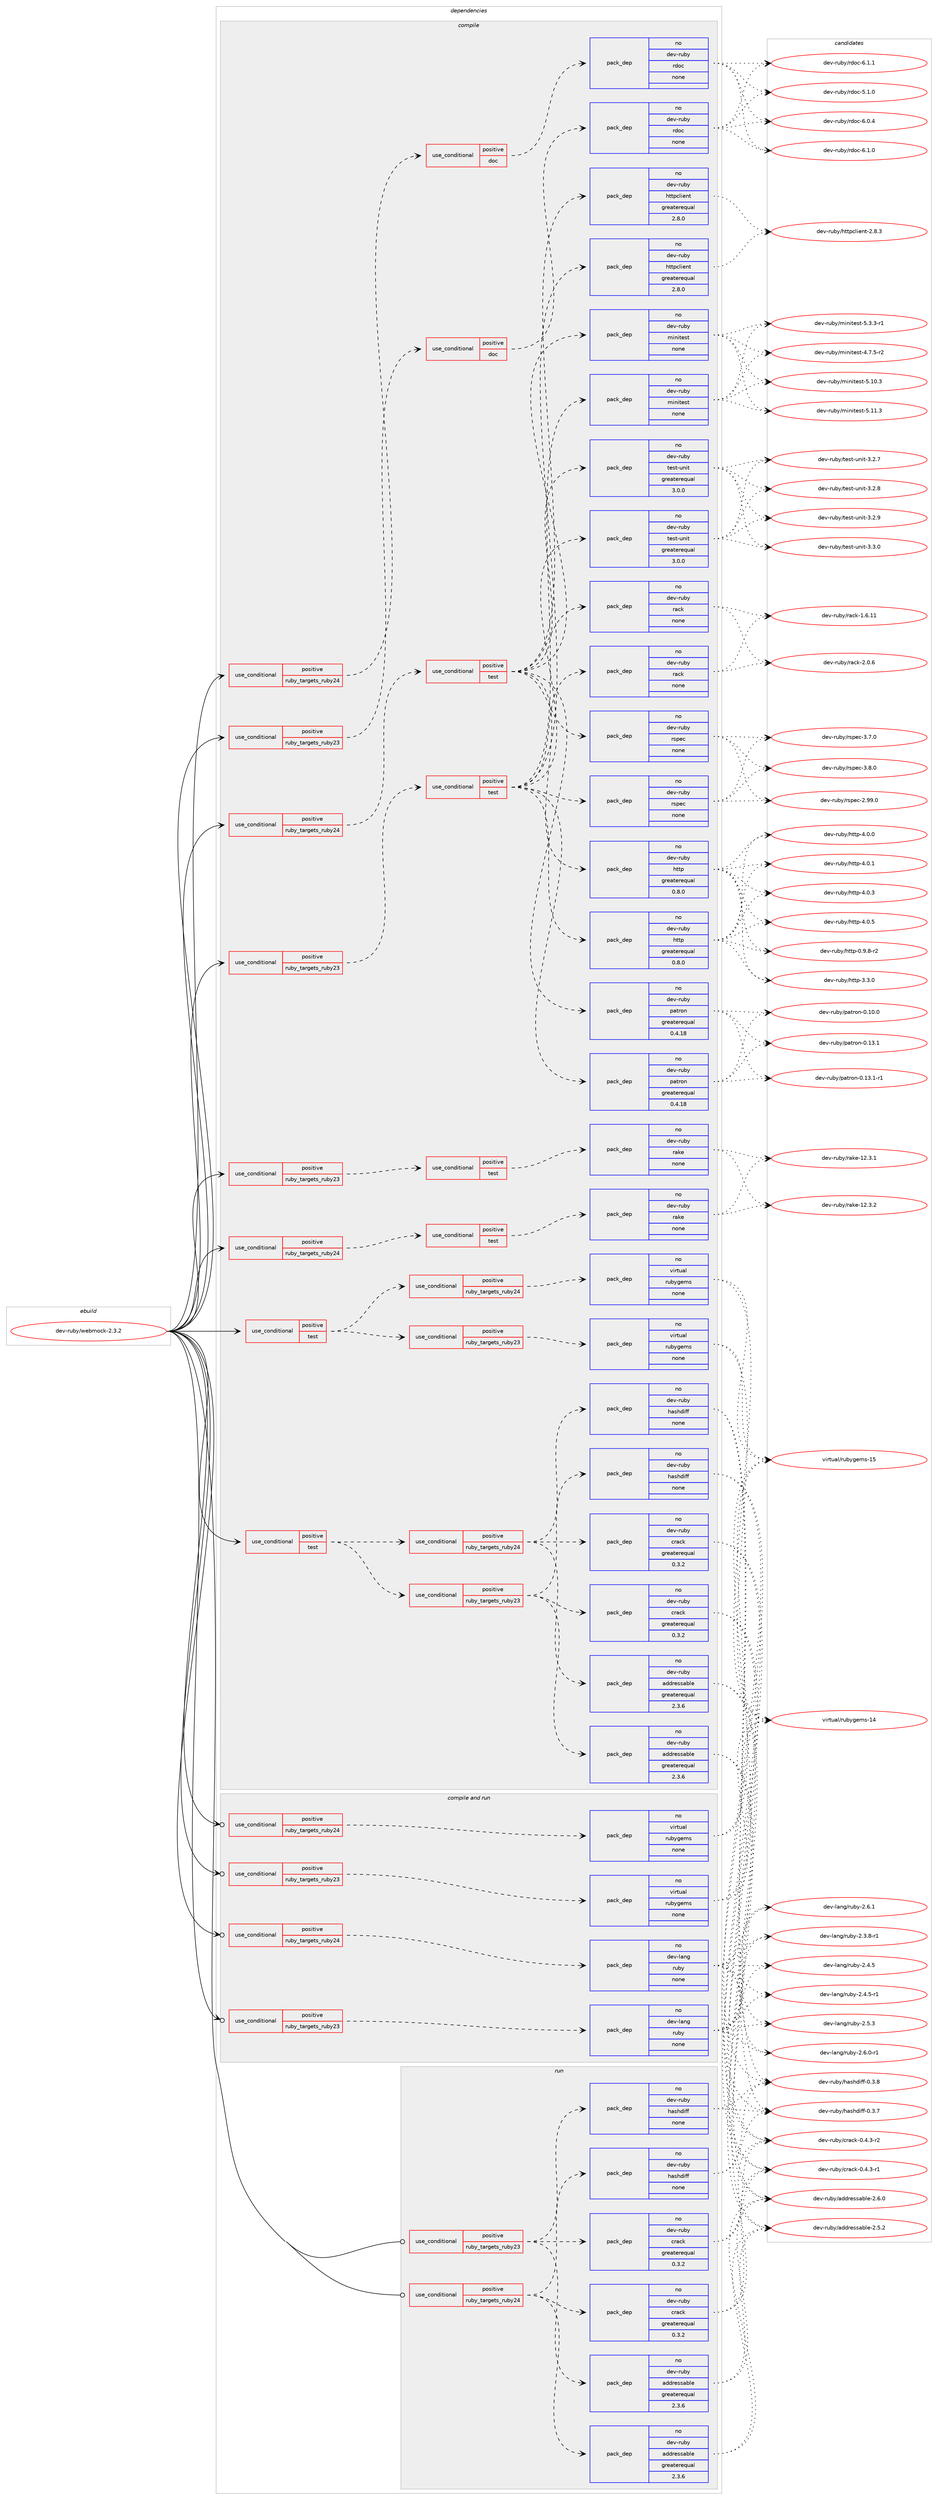 digraph prolog {

# *************
# Graph options
# *************

newrank=true;
concentrate=true;
compound=true;
graph [rankdir=LR,fontname=Helvetica,fontsize=10,ranksep=1.5];#, ranksep=2.5, nodesep=0.2];
edge  [arrowhead=vee];
node  [fontname=Helvetica,fontsize=10];

# **********
# The ebuild
# **********

subgraph cluster_leftcol {
color=gray;
rank=same;
label=<<i>ebuild</i>>;
id [label="dev-ruby/webmock-2.3.2", color=red, width=4, href="../dev-ruby/webmock-2.3.2.svg"];
}

# ****************
# The dependencies
# ****************

subgraph cluster_midcol {
color=gray;
label=<<i>dependencies</i>>;
subgraph cluster_compile {
fillcolor="#eeeeee";
style=filled;
label=<<i>compile</i>>;
subgraph cond422035 {
dependency1536811 [label=<<TABLE BORDER="0" CELLBORDER="1" CELLSPACING="0" CELLPADDING="4"><TR><TD ROWSPAN="3" CELLPADDING="10">use_conditional</TD></TR><TR><TD>positive</TD></TR><TR><TD>ruby_targets_ruby23</TD></TR></TABLE>>, shape=none, color=red];
subgraph cond422036 {
dependency1536812 [label=<<TABLE BORDER="0" CELLBORDER="1" CELLSPACING="0" CELLPADDING="4"><TR><TD ROWSPAN="3" CELLPADDING="10">use_conditional</TD></TR><TR><TD>positive</TD></TR><TR><TD>doc</TD></TR></TABLE>>, shape=none, color=red];
subgraph pack1091260 {
dependency1536813 [label=<<TABLE BORDER="0" CELLBORDER="1" CELLSPACING="0" CELLPADDING="4" WIDTH="220"><TR><TD ROWSPAN="6" CELLPADDING="30">pack_dep</TD></TR><TR><TD WIDTH="110">no</TD></TR><TR><TD>dev-ruby</TD></TR><TR><TD>rdoc</TD></TR><TR><TD>none</TD></TR><TR><TD></TD></TR></TABLE>>, shape=none, color=blue];
}
dependency1536812:e -> dependency1536813:w [weight=20,style="dashed",arrowhead="vee"];
}
dependency1536811:e -> dependency1536812:w [weight=20,style="dashed",arrowhead="vee"];
}
id:e -> dependency1536811:w [weight=20,style="solid",arrowhead="vee"];
subgraph cond422037 {
dependency1536814 [label=<<TABLE BORDER="0" CELLBORDER="1" CELLSPACING="0" CELLPADDING="4"><TR><TD ROWSPAN="3" CELLPADDING="10">use_conditional</TD></TR><TR><TD>positive</TD></TR><TR><TD>ruby_targets_ruby23</TD></TR></TABLE>>, shape=none, color=red];
subgraph cond422038 {
dependency1536815 [label=<<TABLE BORDER="0" CELLBORDER="1" CELLSPACING="0" CELLPADDING="4"><TR><TD ROWSPAN="3" CELLPADDING="10">use_conditional</TD></TR><TR><TD>positive</TD></TR><TR><TD>test</TD></TR></TABLE>>, shape=none, color=red];
subgraph pack1091261 {
dependency1536816 [label=<<TABLE BORDER="0" CELLBORDER="1" CELLSPACING="0" CELLPADDING="4" WIDTH="220"><TR><TD ROWSPAN="6" CELLPADDING="30">pack_dep</TD></TR><TR><TD WIDTH="110">no</TD></TR><TR><TD>dev-ruby</TD></TR><TR><TD>minitest</TD></TR><TR><TD>none</TD></TR><TR><TD></TD></TR></TABLE>>, shape=none, color=blue];
}
dependency1536815:e -> dependency1536816:w [weight=20,style="dashed",arrowhead="vee"];
subgraph pack1091262 {
dependency1536817 [label=<<TABLE BORDER="0" CELLBORDER="1" CELLSPACING="0" CELLPADDING="4" WIDTH="220"><TR><TD ROWSPAN="6" CELLPADDING="30">pack_dep</TD></TR><TR><TD WIDTH="110">no</TD></TR><TR><TD>dev-ruby</TD></TR><TR><TD>rspec</TD></TR><TR><TD>none</TD></TR><TR><TD></TD></TR></TABLE>>, shape=none, color=blue];
}
dependency1536815:e -> dependency1536817:w [weight=20,style="dashed",arrowhead="vee"];
subgraph pack1091263 {
dependency1536818 [label=<<TABLE BORDER="0" CELLBORDER="1" CELLSPACING="0" CELLPADDING="4" WIDTH="220"><TR><TD ROWSPAN="6" CELLPADDING="30">pack_dep</TD></TR><TR><TD WIDTH="110">no</TD></TR><TR><TD>dev-ruby</TD></TR><TR><TD>test-unit</TD></TR><TR><TD>greaterequal</TD></TR><TR><TD>3.0.0</TD></TR></TABLE>>, shape=none, color=blue];
}
dependency1536815:e -> dependency1536818:w [weight=20,style="dashed",arrowhead="vee"];
subgraph pack1091264 {
dependency1536819 [label=<<TABLE BORDER="0" CELLBORDER="1" CELLSPACING="0" CELLPADDING="4" WIDTH="220"><TR><TD ROWSPAN="6" CELLPADDING="30">pack_dep</TD></TR><TR><TD WIDTH="110">no</TD></TR><TR><TD>dev-ruby</TD></TR><TR><TD>rack</TD></TR><TR><TD>none</TD></TR><TR><TD></TD></TR></TABLE>>, shape=none, color=blue];
}
dependency1536815:e -> dependency1536819:w [weight=20,style="dashed",arrowhead="vee"];
subgraph pack1091265 {
dependency1536820 [label=<<TABLE BORDER="0" CELLBORDER="1" CELLSPACING="0" CELLPADDING="4" WIDTH="220"><TR><TD ROWSPAN="6" CELLPADDING="30">pack_dep</TD></TR><TR><TD WIDTH="110">no</TD></TR><TR><TD>dev-ruby</TD></TR><TR><TD>httpclient</TD></TR><TR><TD>greaterequal</TD></TR><TR><TD>2.8.0</TD></TR></TABLE>>, shape=none, color=blue];
}
dependency1536815:e -> dependency1536820:w [weight=20,style="dashed",arrowhead="vee"];
subgraph pack1091266 {
dependency1536821 [label=<<TABLE BORDER="0" CELLBORDER="1" CELLSPACING="0" CELLPADDING="4" WIDTH="220"><TR><TD ROWSPAN="6" CELLPADDING="30">pack_dep</TD></TR><TR><TD WIDTH="110">no</TD></TR><TR><TD>dev-ruby</TD></TR><TR><TD>patron</TD></TR><TR><TD>greaterequal</TD></TR><TR><TD>0.4.18</TD></TR></TABLE>>, shape=none, color=blue];
}
dependency1536815:e -> dependency1536821:w [weight=20,style="dashed",arrowhead="vee"];
subgraph pack1091267 {
dependency1536822 [label=<<TABLE BORDER="0" CELLBORDER="1" CELLSPACING="0" CELLPADDING="4" WIDTH="220"><TR><TD ROWSPAN="6" CELLPADDING="30">pack_dep</TD></TR><TR><TD WIDTH="110">no</TD></TR><TR><TD>dev-ruby</TD></TR><TR><TD>http</TD></TR><TR><TD>greaterequal</TD></TR><TR><TD>0.8.0</TD></TR></TABLE>>, shape=none, color=blue];
}
dependency1536815:e -> dependency1536822:w [weight=20,style="dashed",arrowhead="vee"];
}
dependency1536814:e -> dependency1536815:w [weight=20,style="dashed",arrowhead="vee"];
}
id:e -> dependency1536814:w [weight=20,style="solid",arrowhead="vee"];
subgraph cond422039 {
dependency1536823 [label=<<TABLE BORDER="0" CELLBORDER="1" CELLSPACING="0" CELLPADDING="4"><TR><TD ROWSPAN="3" CELLPADDING="10">use_conditional</TD></TR><TR><TD>positive</TD></TR><TR><TD>ruby_targets_ruby23</TD></TR></TABLE>>, shape=none, color=red];
subgraph cond422040 {
dependency1536824 [label=<<TABLE BORDER="0" CELLBORDER="1" CELLSPACING="0" CELLPADDING="4"><TR><TD ROWSPAN="3" CELLPADDING="10">use_conditional</TD></TR><TR><TD>positive</TD></TR><TR><TD>test</TD></TR></TABLE>>, shape=none, color=red];
subgraph pack1091268 {
dependency1536825 [label=<<TABLE BORDER="0" CELLBORDER="1" CELLSPACING="0" CELLPADDING="4" WIDTH="220"><TR><TD ROWSPAN="6" CELLPADDING="30">pack_dep</TD></TR><TR><TD WIDTH="110">no</TD></TR><TR><TD>dev-ruby</TD></TR><TR><TD>rake</TD></TR><TR><TD>none</TD></TR><TR><TD></TD></TR></TABLE>>, shape=none, color=blue];
}
dependency1536824:e -> dependency1536825:w [weight=20,style="dashed",arrowhead="vee"];
}
dependency1536823:e -> dependency1536824:w [weight=20,style="dashed",arrowhead="vee"];
}
id:e -> dependency1536823:w [weight=20,style="solid",arrowhead="vee"];
subgraph cond422041 {
dependency1536826 [label=<<TABLE BORDER="0" CELLBORDER="1" CELLSPACING="0" CELLPADDING="4"><TR><TD ROWSPAN="3" CELLPADDING="10">use_conditional</TD></TR><TR><TD>positive</TD></TR><TR><TD>ruby_targets_ruby24</TD></TR></TABLE>>, shape=none, color=red];
subgraph cond422042 {
dependency1536827 [label=<<TABLE BORDER="0" CELLBORDER="1" CELLSPACING="0" CELLPADDING="4"><TR><TD ROWSPAN="3" CELLPADDING="10">use_conditional</TD></TR><TR><TD>positive</TD></TR><TR><TD>doc</TD></TR></TABLE>>, shape=none, color=red];
subgraph pack1091269 {
dependency1536828 [label=<<TABLE BORDER="0" CELLBORDER="1" CELLSPACING="0" CELLPADDING="4" WIDTH="220"><TR><TD ROWSPAN="6" CELLPADDING="30">pack_dep</TD></TR><TR><TD WIDTH="110">no</TD></TR><TR><TD>dev-ruby</TD></TR><TR><TD>rdoc</TD></TR><TR><TD>none</TD></TR><TR><TD></TD></TR></TABLE>>, shape=none, color=blue];
}
dependency1536827:e -> dependency1536828:w [weight=20,style="dashed",arrowhead="vee"];
}
dependency1536826:e -> dependency1536827:w [weight=20,style="dashed",arrowhead="vee"];
}
id:e -> dependency1536826:w [weight=20,style="solid",arrowhead="vee"];
subgraph cond422043 {
dependency1536829 [label=<<TABLE BORDER="0" CELLBORDER="1" CELLSPACING="0" CELLPADDING="4"><TR><TD ROWSPAN="3" CELLPADDING="10">use_conditional</TD></TR><TR><TD>positive</TD></TR><TR><TD>ruby_targets_ruby24</TD></TR></TABLE>>, shape=none, color=red];
subgraph cond422044 {
dependency1536830 [label=<<TABLE BORDER="0" CELLBORDER="1" CELLSPACING="0" CELLPADDING="4"><TR><TD ROWSPAN="3" CELLPADDING="10">use_conditional</TD></TR><TR><TD>positive</TD></TR><TR><TD>test</TD></TR></TABLE>>, shape=none, color=red];
subgraph pack1091270 {
dependency1536831 [label=<<TABLE BORDER="0" CELLBORDER="1" CELLSPACING="0" CELLPADDING="4" WIDTH="220"><TR><TD ROWSPAN="6" CELLPADDING="30">pack_dep</TD></TR><TR><TD WIDTH="110">no</TD></TR><TR><TD>dev-ruby</TD></TR><TR><TD>minitest</TD></TR><TR><TD>none</TD></TR><TR><TD></TD></TR></TABLE>>, shape=none, color=blue];
}
dependency1536830:e -> dependency1536831:w [weight=20,style="dashed",arrowhead="vee"];
subgraph pack1091271 {
dependency1536832 [label=<<TABLE BORDER="0" CELLBORDER="1" CELLSPACING="0" CELLPADDING="4" WIDTH="220"><TR><TD ROWSPAN="6" CELLPADDING="30">pack_dep</TD></TR><TR><TD WIDTH="110">no</TD></TR><TR><TD>dev-ruby</TD></TR><TR><TD>rspec</TD></TR><TR><TD>none</TD></TR><TR><TD></TD></TR></TABLE>>, shape=none, color=blue];
}
dependency1536830:e -> dependency1536832:w [weight=20,style="dashed",arrowhead="vee"];
subgraph pack1091272 {
dependency1536833 [label=<<TABLE BORDER="0" CELLBORDER="1" CELLSPACING="0" CELLPADDING="4" WIDTH="220"><TR><TD ROWSPAN="6" CELLPADDING="30">pack_dep</TD></TR><TR><TD WIDTH="110">no</TD></TR><TR><TD>dev-ruby</TD></TR><TR><TD>test-unit</TD></TR><TR><TD>greaterequal</TD></TR><TR><TD>3.0.0</TD></TR></TABLE>>, shape=none, color=blue];
}
dependency1536830:e -> dependency1536833:w [weight=20,style="dashed",arrowhead="vee"];
subgraph pack1091273 {
dependency1536834 [label=<<TABLE BORDER="0" CELLBORDER="1" CELLSPACING="0" CELLPADDING="4" WIDTH="220"><TR><TD ROWSPAN="6" CELLPADDING="30">pack_dep</TD></TR><TR><TD WIDTH="110">no</TD></TR><TR><TD>dev-ruby</TD></TR><TR><TD>rack</TD></TR><TR><TD>none</TD></TR><TR><TD></TD></TR></TABLE>>, shape=none, color=blue];
}
dependency1536830:e -> dependency1536834:w [weight=20,style="dashed",arrowhead="vee"];
subgraph pack1091274 {
dependency1536835 [label=<<TABLE BORDER="0" CELLBORDER="1" CELLSPACING="0" CELLPADDING="4" WIDTH="220"><TR><TD ROWSPAN="6" CELLPADDING="30">pack_dep</TD></TR><TR><TD WIDTH="110">no</TD></TR><TR><TD>dev-ruby</TD></TR><TR><TD>httpclient</TD></TR><TR><TD>greaterequal</TD></TR><TR><TD>2.8.0</TD></TR></TABLE>>, shape=none, color=blue];
}
dependency1536830:e -> dependency1536835:w [weight=20,style="dashed",arrowhead="vee"];
subgraph pack1091275 {
dependency1536836 [label=<<TABLE BORDER="0" CELLBORDER="1" CELLSPACING="0" CELLPADDING="4" WIDTH="220"><TR><TD ROWSPAN="6" CELLPADDING="30">pack_dep</TD></TR><TR><TD WIDTH="110">no</TD></TR><TR><TD>dev-ruby</TD></TR><TR><TD>patron</TD></TR><TR><TD>greaterequal</TD></TR><TR><TD>0.4.18</TD></TR></TABLE>>, shape=none, color=blue];
}
dependency1536830:e -> dependency1536836:w [weight=20,style="dashed",arrowhead="vee"];
subgraph pack1091276 {
dependency1536837 [label=<<TABLE BORDER="0" CELLBORDER="1" CELLSPACING="0" CELLPADDING="4" WIDTH="220"><TR><TD ROWSPAN="6" CELLPADDING="30">pack_dep</TD></TR><TR><TD WIDTH="110">no</TD></TR><TR><TD>dev-ruby</TD></TR><TR><TD>http</TD></TR><TR><TD>greaterequal</TD></TR><TR><TD>0.8.0</TD></TR></TABLE>>, shape=none, color=blue];
}
dependency1536830:e -> dependency1536837:w [weight=20,style="dashed",arrowhead="vee"];
}
dependency1536829:e -> dependency1536830:w [weight=20,style="dashed",arrowhead="vee"];
}
id:e -> dependency1536829:w [weight=20,style="solid",arrowhead="vee"];
subgraph cond422045 {
dependency1536838 [label=<<TABLE BORDER="0" CELLBORDER="1" CELLSPACING="0" CELLPADDING="4"><TR><TD ROWSPAN="3" CELLPADDING="10">use_conditional</TD></TR><TR><TD>positive</TD></TR><TR><TD>ruby_targets_ruby24</TD></TR></TABLE>>, shape=none, color=red];
subgraph cond422046 {
dependency1536839 [label=<<TABLE BORDER="0" CELLBORDER="1" CELLSPACING="0" CELLPADDING="4"><TR><TD ROWSPAN="3" CELLPADDING="10">use_conditional</TD></TR><TR><TD>positive</TD></TR><TR><TD>test</TD></TR></TABLE>>, shape=none, color=red];
subgraph pack1091277 {
dependency1536840 [label=<<TABLE BORDER="0" CELLBORDER="1" CELLSPACING="0" CELLPADDING="4" WIDTH="220"><TR><TD ROWSPAN="6" CELLPADDING="30">pack_dep</TD></TR><TR><TD WIDTH="110">no</TD></TR><TR><TD>dev-ruby</TD></TR><TR><TD>rake</TD></TR><TR><TD>none</TD></TR><TR><TD></TD></TR></TABLE>>, shape=none, color=blue];
}
dependency1536839:e -> dependency1536840:w [weight=20,style="dashed",arrowhead="vee"];
}
dependency1536838:e -> dependency1536839:w [weight=20,style="dashed",arrowhead="vee"];
}
id:e -> dependency1536838:w [weight=20,style="solid",arrowhead="vee"];
subgraph cond422047 {
dependency1536841 [label=<<TABLE BORDER="0" CELLBORDER="1" CELLSPACING="0" CELLPADDING="4"><TR><TD ROWSPAN="3" CELLPADDING="10">use_conditional</TD></TR><TR><TD>positive</TD></TR><TR><TD>test</TD></TR></TABLE>>, shape=none, color=red];
subgraph cond422048 {
dependency1536842 [label=<<TABLE BORDER="0" CELLBORDER="1" CELLSPACING="0" CELLPADDING="4"><TR><TD ROWSPAN="3" CELLPADDING="10">use_conditional</TD></TR><TR><TD>positive</TD></TR><TR><TD>ruby_targets_ruby23</TD></TR></TABLE>>, shape=none, color=red];
subgraph pack1091278 {
dependency1536843 [label=<<TABLE BORDER="0" CELLBORDER="1" CELLSPACING="0" CELLPADDING="4" WIDTH="220"><TR><TD ROWSPAN="6" CELLPADDING="30">pack_dep</TD></TR><TR><TD WIDTH="110">no</TD></TR><TR><TD>dev-ruby</TD></TR><TR><TD>addressable</TD></TR><TR><TD>greaterequal</TD></TR><TR><TD>2.3.6</TD></TR></TABLE>>, shape=none, color=blue];
}
dependency1536842:e -> dependency1536843:w [weight=20,style="dashed",arrowhead="vee"];
subgraph pack1091279 {
dependency1536844 [label=<<TABLE BORDER="0" CELLBORDER="1" CELLSPACING="0" CELLPADDING="4" WIDTH="220"><TR><TD ROWSPAN="6" CELLPADDING="30">pack_dep</TD></TR><TR><TD WIDTH="110">no</TD></TR><TR><TD>dev-ruby</TD></TR><TR><TD>crack</TD></TR><TR><TD>greaterequal</TD></TR><TR><TD>0.3.2</TD></TR></TABLE>>, shape=none, color=blue];
}
dependency1536842:e -> dependency1536844:w [weight=20,style="dashed",arrowhead="vee"];
subgraph pack1091280 {
dependency1536845 [label=<<TABLE BORDER="0" CELLBORDER="1" CELLSPACING="0" CELLPADDING="4" WIDTH="220"><TR><TD ROWSPAN="6" CELLPADDING="30">pack_dep</TD></TR><TR><TD WIDTH="110">no</TD></TR><TR><TD>dev-ruby</TD></TR><TR><TD>hashdiff</TD></TR><TR><TD>none</TD></TR><TR><TD></TD></TR></TABLE>>, shape=none, color=blue];
}
dependency1536842:e -> dependency1536845:w [weight=20,style="dashed",arrowhead="vee"];
}
dependency1536841:e -> dependency1536842:w [weight=20,style="dashed",arrowhead="vee"];
subgraph cond422049 {
dependency1536846 [label=<<TABLE BORDER="0" CELLBORDER="1" CELLSPACING="0" CELLPADDING="4"><TR><TD ROWSPAN="3" CELLPADDING="10">use_conditional</TD></TR><TR><TD>positive</TD></TR><TR><TD>ruby_targets_ruby24</TD></TR></TABLE>>, shape=none, color=red];
subgraph pack1091281 {
dependency1536847 [label=<<TABLE BORDER="0" CELLBORDER="1" CELLSPACING="0" CELLPADDING="4" WIDTH="220"><TR><TD ROWSPAN="6" CELLPADDING="30">pack_dep</TD></TR><TR><TD WIDTH="110">no</TD></TR><TR><TD>dev-ruby</TD></TR><TR><TD>addressable</TD></TR><TR><TD>greaterequal</TD></TR><TR><TD>2.3.6</TD></TR></TABLE>>, shape=none, color=blue];
}
dependency1536846:e -> dependency1536847:w [weight=20,style="dashed",arrowhead="vee"];
subgraph pack1091282 {
dependency1536848 [label=<<TABLE BORDER="0" CELLBORDER="1" CELLSPACING="0" CELLPADDING="4" WIDTH="220"><TR><TD ROWSPAN="6" CELLPADDING="30">pack_dep</TD></TR><TR><TD WIDTH="110">no</TD></TR><TR><TD>dev-ruby</TD></TR><TR><TD>crack</TD></TR><TR><TD>greaterequal</TD></TR><TR><TD>0.3.2</TD></TR></TABLE>>, shape=none, color=blue];
}
dependency1536846:e -> dependency1536848:w [weight=20,style="dashed",arrowhead="vee"];
subgraph pack1091283 {
dependency1536849 [label=<<TABLE BORDER="0" CELLBORDER="1" CELLSPACING="0" CELLPADDING="4" WIDTH="220"><TR><TD ROWSPAN="6" CELLPADDING="30">pack_dep</TD></TR><TR><TD WIDTH="110">no</TD></TR><TR><TD>dev-ruby</TD></TR><TR><TD>hashdiff</TD></TR><TR><TD>none</TD></TR><TR><TD></TD></TR></TABLE>>, shape=none, color=blue];
}
dependency1536846:e -> dependency1536849:w [weight=20,style="dashed",arrowhead="vee"];
}
dependency1536841:e -> dependency1536846:w [weight=20,style="dashed",arrowhead="vee"];
}
id:e -> dependency1536841:w [weight=20,style="solid",arrowhead="vee"];
subgraph cond422050 {
dependency1536850 [label=<<TABLE BORDER="0" CELLBORDER="1" CELLSPACING="0" CELLPADDING="4"><TR><TD ROWSPAN="3" CELLPADDING="10">use_conditional</TD></TR><TR><TD>positive</TD></TR><TR><TD>test</TD></TR></TABLE>>, shape=none, color=red];
subgraph cond422051 {
dependency1536851 [label=<<TABLE BORDER="0" CELLBORDER="1" CELLSPACING="0" CELLPADDING="4"><TR><TD ROWSPAN="3" CELLPADDING="10">use_conditional</TD></TR><TR><TD>positive</TD></TR><TR><TD>ruby_targets_ruby23</TD></TR></TABLE>>, shape=none, color=red];
subgraph pack1091284 {
dependency1536852 [label=<<TABLE BORDER="0" CELLBORDER="1" CELLSPACING="0" CELLPADDING="4" WIDTH="220"><TR><TD ROWSPAN="6" CELLPADDING="30">pack_dep</TD></TR><TR><TD WIDTH="110">no</TD></TR><TR><TD>virtual</TD></TR><TR><TD>rubygems</TD></TR><TR><TD>none</TD></TR><TR><TD></TD></TR></TABLE>>, shape=none, color=blue];
}
dependency1536851:e -> dependency1536852:w [weight=20,style="dashed",arrowhead="vee"];
}
dependency1536850:e -> dependency1536851:w [weight=20,style="dashed",arrowhead="vee"];
subgraph cond422052 {
dependency1536853 [label=<<TABLE BORDER="0" CELLBORDER="1" CELLSPACING="0" CELLPADDING="4"><TR><TD ROWSPAN="3" CELLPADDING="10">use_conditional</TD></TR><TR><TD>positive</TD></TR><TR><TD>ruby_targets_ruby24</TD></TR></TABLE>>, shape=none, color=red];
subgraph pack1091285 {
dependency1536854 [label=<<TABLE BORDER="0" CELLBORDER="1" CELLSPACING="0" CELLPADDING="4" WIDTH="220"><TR><TD ROWSPAN="6" CELLPADDING="30">pack_dep</TD></TR><TR><TD WIDTH="110">no</TD></TR><TR><TD>virtual</TD></TR><TR><TD>rubygems</TD></TR><TR><TD>none</TD></TR><TR><TD></TD></TR></TABLE>>, shape=none, color=blue];
}
dependency1536853:e -> dependency1536854:w [weight=20,style="dashed",arrowhead="vee"];
}
dependency1536850:e -> dependency1536853:w [weight=20,style="dashed",arrowhead="vee"];
}
id:e -> dependency1536850:w [weight=20,style="solid",arrowhead="vee"];
}
subgraph cluster_compileandrun {
fillcolor="#eeeeee";
style=filled;
label=<<i>compile and run</i>>;
subgraph cond422053 {
dependency1536855 [label=<<TABLE BORDER="0" CELLBORDER="1" CELLSPACING="0" CELLPADDING="4"><TR><TD ROWSPAN="3" CELLPADDING="10">use_conditional</TD></TR><TR><TD>positive</TD></TR><TR><TD>ruby_targets_ruby23</TD></TR></TABLE>>, shape=none, color=red];
subgraph pack1091286 {
dependency1536856 [label=<<TABLE BORDER="0" CELLBORDER="1" CELLSPACING="0" CELLPADDING="4" WIDTH="220"><TR><TD ROWSPAN="6" CELLPADDING="30">pack_dep</TD></TR><TR><TD WIDTH="110">no</TD></TR><TR><TD>dev-lang</TD></TR><TR><TD>ruby</TD></TR><TR><TD>none</TD></TR><TR><TD></TD></TR></TABLE>>, shape=none, color=blue];
}
dependency1536855:e -> dependency1536856:w [weight=20,style="dashed",arrowhead="vee"];
}
id:e -> dependency1536855:w [weight=20,style="solid",arrowhead="odotvee"];
subgraph cond422054 {
dependency1536857 [label=<<TABLE BORDER="0" CELLBORDER="1" CELLSPACING="0" CELLPADDING="4"><TR><TD ROWSPAN="3" CELLPADDING="10">use_conditional</TD></TR><TR><TD>positive</TD></TR><TR><TD>ruby_targets_ruby23</TD></TR></TABLE>>, shape=none, color=red];
subgraph pack1091287 {
dependency1536858 [label=<<TABLE BORDER="0" CELLBORDER="1" CELLSPACING="0" CELLPADDING="4" WIDTH="220"><TR><TD ROWSPAN="6" CELLPADDING="30">pack_dep</TD></TR><TR><TD WIDTH="110">no</TD></TR><TR><TD>virtual</TD></TR><TR><TD>rubygems</TD></TR><TR><TD>none</TD></TR><TR><TD></TD></TR></TABLE>>, shape=none, color=blue];
}
dependency1536857:e -> dependency1536858:w [weight=20,style="dashed",arrowhead="vee"];
}
id:e -> dependency1536857:w [weight=20,style="solid",arrowhead="odotvee"];
subgraph cond422055 {
dependency1536859 [label=<<TABLE BORDER="0" CELLBORDER="1" CELLSPACING="0" CELLPADDING="4"><TR><TD ROWSPAN="3" CELLPADDING="10">use_conditional</TD></TR><TR><TD>positive</TD></TR><TR><TD>ruby_targets_ruby24</TD></TR></TABLE>>, shape=none, color=red];
subgraph pack1091288 {
dependency1536860 [label=<<TABLE BORDER="0" CELLBORDER="1" CELLSPACING="0" CELLPADDING="4" WIDTH="220"><TR><TD ROWSPAN="6" CELLPADDING="30">pack_dep</TD></TR><TR><TD WIDTH="110">no</TD></TR><TR><TD>dev-lang</TD></TR><TR><TD>ruby</TD></TR><TR><TD>none</TD></TR><TR><TD></TD></TR></TABLE>>, shape=none, color=blue];
}
dependency1536859:e -> dependency1536860:w [weight=20,style="dashed",arrowhead="vee"];
}
id:e -> dependency1536859:w [weight=20,style="solid",arrowhead="odotvee"];
subgraph cond422056 {
dependency1536861 [label=<<TABLE BORDER="0" CELLBORDER="1" CELLSPACING="0" CELLPADDING="4"><TR><TD ROWSPAN="3" CELLPADDING="10">use_conditional</TD></TR><TR><TD>positive</TD></TR><TR><TD>ruby_targets_ruby24</TD></TR></TABLE>>, shape=none, color=red];
subgraph pack1091289 {
dependency1536862 [label=<<TABLE BORDER="0" CELLBORDER="1" CELLSPACING="0" CELLPADDING="4" WIDTH="220"><TR><TD ROWSPAN="6" CELLPADDING="30">pack_dep</TD></TR><TR><TD WIDTH="110">no</TD></TR><TR><TD>virtual</TD></TR><TR><TD>rubygems</TD></TR><TR><TD>none</TD></TR><TR><TD></TD></TR></TABLE>>, shape=none, color=blue];
}
dependency1536861:e -> dependency1536862:w [weight=20,style="dashed",arrowhead="vee"];
}
id:e -> dependency1536861:w [weight=20,style="solid",arrowhead="odotvee"];
}
subgraph cluster_run {
fillcolor="#eeeeee";
style=filled;
label=<<i>run</i>>;
subgraph cond422057 {
dependency1536863 [label=<<TABLE BORDER="0" CELLBORDER="1" CELLSPACING="0" CELLPADDING="4"><TR><TD ROWSPAN="3" CELLPADDING="10">use_conditional</TD></TR><TR><TD>positive</TD></TR><TR><TD>ruby_targets_ruby23</TD></TR></TABLE>>, shape=none, color=red];
subgraph pack1091290 {
dependency1536864 [label=<<TABLE BORDER="0" CELLBORDER="1" CELLSPACING="0" CELLPADDING="4" WIDTH="220"><TR><TD ROWSPAN="6" CELLPADDING="30">pack_dep</TD></TR><TR><TD WIDTH="110">no</TD></TR><TR><TD>dev-ruby</TD></TR><TR><TD>addressable</TD></TR><TR><TD>greaterequal</TD></TR><TR><TD>2.3.6</TD></TR></TABLE>>, shape=none, color=blue];
}
dependency1536863:e -> dependency1536864:w [weight=20,style="dashed",arrowhead="vee"];
subgraph pack1091291 {
dependency1536865 [label=<<TABLE BORDER="0" CELLBORDER="1" CELLSPACING="0" CELLPADDING="4" WIDTH="220"><TR><TD ROWSPAN="6" CELLPADDING="30">pack_dep</TD></TR><TR><TD WIDTH="110">no</TD></TR><TR><TD>dev-ruby</TD></TR><TR><TD>crack</TD></TR><TR><TD>greaterequal</TD></TR><TR><TD>0.3.2</TD></TR></TABLE>>, shape=none, color=blue];
}
dependency1536863:e -> dependency1536865:w [weight=20,style="dashed",arrowhead="vee"];
subgraph pack1091292 {
dependency1536866 [label=<<TABLE BORDER="0" CELLBORDER="1" CELLSPACING="0" CELLPADDING="4" WIDTH="220"><TR><TD ROWSPAN="6" CELLPADDING="30">pack_dep</TD></TR><TR><TD WIDTH="110">no</TD></TR><TR><TD>dev-ruby</TD></TR><TR><TD>hashdiff</TD></TR><TR><TD>none</TD></TR><TR><TD></TD></TR></TABLE>>, shape=none, color=blue];
}
dependency1536863:e -> dependency1536866:w [weight=20,style="dashed",arrowhead="vee"];
}
id:e -> dependency1536863:w [weight=20,style="solid",arrowhead="odot"];
subgraph cond422058 {
dependency1536867 [label=<<TABLE BORDER="0" CELLBORDER="1" CELLSPACING="0" CELLPADDING="4"><TR><TD ROWSPAN="3" CELLPADDING="10">use_conditional</TD></TR><TR><TD>positive</TD></TR><TR><TD>ruby_targets_ruby24</TD></TR></TABLE>>, shape=none, color=red];
subgraph pack1091293 {
dependency1536868 [label=<<TABLE BORDER="0" CELLBORDER="1" CELLSPACING="0" CELLPADDING="4" WIDTH="220"><TR><TD ROWSPAN="6" CELLPADDING="30">pack_dep</TD></TR><TR><TD WIDTH="110">no</TD></TR><TR><TD>dev-ruby</TD></TR><TR><TD>addressable</TD></TR><TR><TD>greaterequal</TD></TR><TR><TD>2.3.6</TD></TR></TABLE>>, shape=none, color=blue];
}
dependency1536867:e -> dependency1536868:w [weight=20,style="dashed",arrowhead="vee"];
subgraph pack1091294 {
dependency1536869 [label=<<TABLE BORDER="0" CELLBORDER="1" CELLSPACING="0" CELLPADDING="4" WIDTH="220"><TR><TD ROWSPAN="6" CELLPADDING="30">pack_dep</TD></TR><TR><TD WIDTH="110">no</TD></TR><TR><TD>dev-ruby</TD></TR><TR><TD>crack</TD></TR><TR><TD>greaterequal</TD></TR><TR><TD>0.3.2</TD></TR></TABLE>>, shape=none, color=blue];
}
dependency1536867:e -> dependency1536869:w [weight=20,style="dashed",arrowhead="vee"];
subgraph pack1091295 {
dependency1536870 [label=<<TABLE BORDER="0" CELLBORDER="1" CELLSPACING="0" CELLPADDING="4" WIDTH="220"><TR><TD ROWSPAN="6" CELLPADDING="30">pack_dep</TD></TR><TR><TD WIDTH="110">no</TD></TR><TR><TD>dev-ruby</TD></TR><TR><TD>hashdiff</TD></TR><TR><TD>none</TD></TR><TR><TD></TD></TR></TABLE>>, shape=none, color=blue];
}
dependency1536867:e -> dependency1536870:w [weight=20,style="dashed",arrowhead="vee"];
}
id:e -> dependency1536867:w [weight=20,style="solid",arrowhead="odot"];
}
}

# **************
# The candidates
# **************

subgraph cluster_choices {
rank=same;
color=gray;
label=<<i>candidates</i>>;

subgraph choice1091260 {
color=black;
nodesep=1;
choice10010111845114117981214711410011199455346494648 [label="dev-ruby/rdoc-5.1.0", color=red, width=4,href="../dev-ruby/rdoc-5.1.0.svg"];
choice10010111845114117981214711410011199455446484652 [label="dev-ruby/rdoc-6.0.4", color=red, width=4,href="../dev-ruby/rdoc-6.0.4.svg"];
choice10010111845114117981214711410011199455446494648 [label="dev-ruby/rdoc-6.1.0", color=red, width=4,href="../dev-ruby/rdoc-6.1.0.svg"];
choice10010111845114117981214711410011199455446494649 [label="dev-ruby/rdoc-6.1.1", color=red, width=4,href="../dev-ruby/rdoc-6.1.1.svg"];
dependency1536813:e -> choice10010111845114117981214711410011199455346494648:w [style=dotted,weight="100"];
dependency1536813:e -> choice10010111845114117981214711410011199455446484652:w [style=dotted,weight="100"];
dependency1536813:e -> choice10010111845114117981214711410011199455446494648:w [style=dotted,weight="100"];
dependency1536813:e -> choice10010111845114117981214711410011199455446494649:w [style=dotted,weight="100"];
}
subgraph choice1091261 {
color=black;
nodesep=1;
choice1001011184511411798121471091051101051161011151164552465546534511450 [label="dev-ruby/minitest-4.7.5-r2", color=red, width=4,href="../dev-ruby/minitest-4.7.5-r2.svg"];
choice10010111845114117981214710910511010511610111511645534649484651 [label="dev-ruby/minitest-5.10.3", color=red, width=4,href="../dev-ruby/minitest-5.10.3.svg"];
choice10010111845114117981214710910511010511610111511645534649494651 [label="dev-ruby/minitest-5.11.3", color=red, width=4,href="../dev-ruby/minitest-5.11.3.svg"];
choice1001011184511411798121471091051101051161011151164553465146514511449 [label="dev-ruby/minitest-5.3.3-r1", color=red, width=4,href="../dev-ruby/minitest-5.3.3-r1.svg"];
dependency1536816:e -> choice1001011184511411798121471091051101051161011151164552465546534511450:w [style=dotted,weight="100"];
dependency1536816:e -> choice10010111845114117981214710910511010511610111511645534649484651:w [style=dotted,weight="100"];
dependency1536816:e -> choice10010111845114117981214710910511010511610111511645534649494651:w [style=dotted,weight="100"];
dependency1536816:e -> choice1001011184511411798121471091051101051161011151164553465146514511449:w [style=dotted,weight="100"];
}
subgraph choice1091262 {
color=black;
nodesep=1;
choice1001011184511411798121471141151121019945504657574648 [label="dev-ruby/rspec-2.99.0", color=red, width=4,href="../dev-ruby/rspec-2.99.0.svg"];
choice10010111845114117981214711411511210199455146554648 [label="dev-ruby/rspec-3.7.0", color=red, width=4,href="../dev-ruby/rspec-3.7.0.svg"];
choice10010111845114117981214711411511210199455146564648 [label="dev-ruby/rspec-3.8.0", color=red, width=4,href="../dev-ruby/rspec-3.8.0.svg"];
dependency1536817:e -> choice1001011184511411798121471141151121019945504657574648:w [style=dotted,weight="100"];
dependency1536817:e -> choice10010111845114117981214711411511210199455146554648:w [style=dotted,weight="100"];
dependency1536817:e -> choice10010111845114117981214711411511210199455146564648:w [style=dotted,weight="100"];
}
subgraph choice1091263 {
color=black;
nodesep=1;
choice10010111845114117981214711610111511645117110105116455146504655 [label="dev-ruby/test-unit-3.2.7", color=red, width=4,href="../dev-ruby/test-unit-3.2.7.svg"];
choice10010111845114117981214711610111511645117110105116455146504656 [label="dev-ruby/test-unit-3.2.8", color=red, width=4,href="../dev-ruby/test-unit-3.2.8.svg"];
choice10010111845114117981214711610111511645117110105116455146504657 [label="dev-ruby/test-unit-3.2.9", color=red, width=4,href="../dev-ruby/test-unit-3.2.9.svg"];
choice10010111845114117981214711610111511645117110105116455146514648 [label="dev-ruby/test-unit-3.3.0", color=red, width=4,href="../dev-ruby/test-unit-3.3.0.svg"];
dependency1536818:e -> choice10010111845114117981214711610111511645117110105116455146504655:w [style=dotted,weight="100"];
dependency1536818:e -> choice10010111845114117981214711610111511645117110105116455146504656:w [style=dotted,weight="100"];
dependency1536818:e -> choice10010111845114117981214711610111511645117110105116455146504657:w [style=dotted,weight="100"];
dependency1536818:e -> choice10010111845114117981214711610111511645117110105116455146514648:w [style=dotted,weight="100"];
}
subgraph choice1091264 {
color=black;
nodesep=1;
choice100101118451141179812147114979910745494654464949 [label="dev-ruby/rack-1.6.11", color=red, width=4,href="../dev-ruby/rack-1.6.11.svg"];
choice1001011184511411798121471149799107455046484654 [label="dev-ruby/rack-2.0.6", color=red, width=4,href="../dev-ruby/rack-2.0.6.svg"];
dependency1536819:e -> choice100101118451141179812147114979910745494654464949:w [style=dotted,weight="100"];
dependency1536819:e -> choice1001011184511411798121471149799107455046484654:w [style=dotted,weight="100"];
}
subgraph choice1091265 {
color=black;
nodesep=1;
choice10010111845114117981214710411611611299108105101110116455046564651 [label="dev-ruby/httpclient-2.8.3", color=red, width=4,href="../dev-ruby/httpclient-2.8.3.svg"];
dependency1536820:e -> choice10010111845114117981214710411611611299108105101110116455046564651:w [style=dotted,weight="100"];
}
subgraph choice1091266 {
color=black;
nodesep=1;
choice1001011184511411798121471129711611411111045484649484648 [label="dev-ruby/patron-0.10.0", color=red, width=4,href="../dev-ruby/patron-0.10.0.svg"];
choice1001011184511411798121471129711611411111045484649514649 [label="dev-ruby/patron-0.13.1", color=red, width=4,href="../dev-ruby/patron-0.13.1.svg"];
choice10010111845114117981214711297116114111110454846495146494511449 [label="dev-ruby/patron-0.13.1-r1", color=red, width=4,href="../dev-ruby/patron-0.13.1-r1.svg"];
dependency1536821:e -> choice1001011184511411798121471129711611411111045484649484648:w [style=dotted,weight="100"];
dependency1536821:e -> choice1001011184511411798121471129711611411111045484649514649:w [style=dotted,weight="100"];
dependency1536821:e -> choice10010111845114117981214711297116114111110454846495146494511449:w [style=dotted,weight="100"];
}
subgraph choice1091267 {
color=black;
nodesep=1;
choice1001011184511411798121471041161161124548465746564511450 [label="dev-ruby/http-0.9.8-r2", color=red, width=4,href="../dev-ruby/http-0.9.8-r2.svg"];
choice100101118451141179812147104116116112455146514648 [label="dev-ruby/http-3.3.0", color=red, width=4,href="../dev-ruby/http-3.3.0.svg"];
choice100101118451141179812147104116116112455246484648 [label="dev-ruby/http-4.0.0", color=red, width=4,href="../dev-ruby/http-4.0.0.svg"];
choice100101118451141179812147104116116112455246484649 [label="dev-ruby/http-4.0.1", color=red, width=4,href="../dev-ruby/http-4.0.1.svg"];
choice100101118451141179812147104116116112455246484651 [label="dev-ruby/http-4.0.3", color=red, width=4,href="../dev-ruby/http-4.0.3.svg"];
choice100101118451141179812147104116116112455246484653 [label="dev-ruby/http-4.0.5", color=red, width=4,href="../dev-ruby/http-4.0.5.svg"];
dependency1536822:e -> choice1001011184511411798121471041161161124548465746564511450:w [style=dotted,weight="100"];
dependency1536822:e -> choice100101118451141179812147104116116112455146514648:w [style=dotted,weight="100"];
dependency1536822:e -> choice100101118451141179812147104116116112455246484648:w [style=dotted,weight="100"];
dependency1536822:e -> choice100101118451141179812147104116116112455246484649:w [style=dotted,weight="100"];
dependency1536822:e -> choice100101118451141179812147104116116112455246484651:w [style=dotted,weight="100"];
dependency1536822:e -> choice100101118451141179812147104116116112455246484653:w [style=dotted,weight="100"];
}
subgraph choice1091268 {
color=black;
nodesep=1;
choice1001011184511411798121471149710710145495046514649 [label="dev-ruby/rake-12.3.1", color=red, width=4,href="../dev-ruby/rake-12.3.1.svg"];
choice1001011184511411798121471149710710145495046514650 [label="dev-ruby/rake-12.3.2", color=red, width=4,href="../dev-ruby/rake-12.3.2.svg"];
dependency1536825:e -> choice1001011184511411798121471149710710145495046514649:w [style=dotted,weight="100"];
dependency1536825:e -> choice1001011184511411798121471149710710145495046514650:w [style=dotted,weight="100"];
}
subgraph choice1091269 {
color=black;
nodesep=1;
choice10010111845114117981214711410011199455346494648 [label="dev-ruby/rdoc-5.1.0", color=red, width=4,href="../dev-ruby/rdoc-5.1.0.svg"];
choice10010111845114117981214711410011199455446484652 [label="dev-ruby/rdoc-6.0.4", color=red, width=4,href="../dev-ruby/rdoc-6.0.4.svg"];
choice10010111845114117981214711410011199455446494648 [label="dev-ruby/rdoc-6.1.0", color=red, width=4,href="../dev-ruby/rdoc-6.1.0.svg"];
choice10010111845114117981214711410011199455446494649 [label="dev-ruby/rdoc-6.1.1", color=red, width=4,href="../dev-ruby/rdoc-6.1.1.svg"];
dependency1536828:e -> choice10010111845114117981214711410011199455346494648:w [style=dotted,weight="100"];
dependency1536828:e -> choice10010111845114117981214711410011199455446484652:w [style=dotted,weight="100"];
dependency1536828:e -> choice10010111845114117981214711410011199455446494648:w [style=dotted,weight="100"];
dependency1536828:e -> choice10010111845114117981214711410011199455446494649:w [style=dotted,weight="100"];
}
subgraph choice1091270 {
color=black;
nodesep=1;
choice1001011184511411798121471091051101051161011151164552465546534511450 [label="dev-ruby/minitest-4.7.5-r2", color=red, width=4,href="../dev-ruby/minitest-4.7.5-r2.svg"];
choice10010111845114117981214710910511010511610111511645534649484651 [label="dev-ruby/minitest-5.10.3", color=red, width=4,href="../dev-ruby/minitest-5.10.3.svg"];
choice10010111845114117981214710910511010511610111511645534649494651 [label="dev-ruby/minitest-5.11.3", color=red, width=4,href="../dev-ruby/minitest-5.11.3.svg"];
choice1001011184511411798121471091051101051161011151164553465146514511449 [label="dev-ruby/minitest-5.3.3-r1", color=red, width=4,href="../dev-ruby/minitest-5.3.3-r1.svg"];
dependency1536831:e -> choice1001011184511411798121471091051101051161011151164552465546534511450:w [style=dotted,weight="100"];
dependency1536831:e -> choice10010111845114117981214710910511010511610111511645534649484651:w [style=dotted,weight="100"];
dependency1536831:e -> choice10010111845114117981214710910511010511610111511645534649494651:w [style=dotted,weight="100"];
dependency1536831:e -> choice1001011184511411798121471091051101051161011151164553465146514511449:w [style=dotted,weight="100"];
}
subgraph choice1091271 {
color=black;
nodesep=1;
choice1001011184511411798121471141151121019945504657574648 [label="dev-ruby/rspec-2.99.0", color=red, width=4,href="../dev-ruby/rspec-2.99.0.svg"];
choice10010111845114117981214711411511210199455146554648 [label="dev-ruby/rspec-3.7.0", color=red, width=4,href="../dev-ruby/rspec-3.7.0.svg"];
choice10010111845114117981214711411511210199455146564648 [label="dev-ruby/rspec-3.8.0", color=red, width=4,href="../dev-ruby/rspec-3.8.0.svg"];
dependency1536832:e -> choice1001011184511411798121471141151121019945504657574648:w [style=dotted,weight="100"];
dependency1536832:e -> choice10010111845114117981214711411511210199455146554648:w [style=dotted,weight="100"];
dependency1536832:e -> choice10010111845114117981214711411511210199455146564648:w [style=dotted,weight="100"];
}
subgraph choice1091272 {
color=black;
nodesep=1;
choice10010111845114117981214711610111511645117110105116455146504655 [label="dev-ruby/test-unit-3.2.7", color=red, width=4,href="../dev-ruby/test-unit-3.2.7.svg"];
choice10010111845114117981214711610111511645117110105116455146504656 [label="dev-ruby/test-unit-3.2.8", color=red, width=4,href="../dev-ruby/test-unit-3.2.8.svg"];
choice10010111845114117981214711610111511645117110105116455146504657 [label="dev-ruby/test-unit-3.2.9", color=red, width=4,href="../dev-ruby/test-unit-3.2.9.svg"];
choice10010111845114117981214711610111511645117110105116455146514648 [label="dev-ruby/test-unit-3.3.0", color=red, width=4,href="../dev-ruby/test-unit-3.3.0.svg"];
dependency1536833:e -> choice10010111845114117981214711610111511645117110105116455146504655:w [style=dotted,weight="100"];
dependency1536833:e -> choice10010111845114117981214711610111511645117110105116455146504656:w [style=dotted,weight="100"];
dependency1536833:e -> choice10010111845114117981214711610111511645117110105116455146504657:w [style=dotted,weight="100"];
dependency1536833:e -> choice10010111845114117981214711610111511645117110105116455146514648:w [style=dotted,weight="100"];
}
subgraph choice1091273 {
color=black;
nodesep=1;
choice100101118451141179812147114979910745494654464949 [label="dev-ruby/rack-1.6.11", color=red, width=4,href="../dev-ruby/rack-1.6.11.svg"];
choice1001011184511411798121471149799107455046484654 [label="dev-ruby/rack-2.0.6", color=red, width=4,href="../dev-ruby/rack-2.0.6.svg"];
dependency1536834:e -> choice100101118451141179812147114979910745494654464949:w [style=dotted,weight="100"];
dependency1536834:e -> choice1001011184511411798121471149799107455046484654:w [style=dotted,weight="100"];
}
subgraph choice1091274 {
color=black;
nodesep=1;
choice10010111845114117981214710411611611299108105101110116455046564651 [label="dev-ruby/httpclient-2.8.3", color=red, width=4,href="../dev-ruby/httpclient-2.8.3.svg"];
dependency1536835:e -> choice10010111845114117981214710411611611299108105101110116455046564651:w [style=dotted,weight="100"];
}
subgraph choice1091275 {
color=black;
nodesep=1;
choice1001011184511411798121471129711611411111045484649484648 [label="dev-ruby/patron-0.10.0", color=red, width=4,href="../dev-ruby/patron-0.10.0.svg"];
choice1001011184511411798121471129711611411111045484649514649 [label="dev-ruby/patron-0.13.1", color=red, width=4,href="../dev-ruby/patron-0.13.1.svg"];
choice10010111845114117981214711297116114111110454846495146494511449 [label="dev-ruby/patron-0.13.1-r1", color=red, width=4,href="../dev-ruby/patron-0.13.1-r1.svg"];
dependency1536836:e -> choice1001011184511411798121471129711611411111045484649484648:w [style=dotted,weight="100"];
dependency1536836:e -> choice1001011184511411798121471129711611411111045484649514649:w [style=dotted,weight="100"];
dependency1536836:e -> choice10010111845114117981214711297116114111110454846495146494511449:w [style=dotted,weight="100"];
}
subgraph choice1091276 {
color=black;
nodesep=1;
choice1001011184511411798121471041161161124548465746564511450 [label="dev-ruby/http-0.9.8-r2", color=red, width=4,href="../dev-ruby/http-0.9.8-r2.svg"];
choice100101118451141179812147104116116112455146514648 [label="dev-ruby/http-3.3.0", color=red, width=4,href="../dev-ruby/http-3.3.0.svg"];
choice100101118451141179812147104116116112455246484648 [label="dev-ruby/http-4.0.0", color=red, width=4,href="../dev-ruby/http-4.0.0.svg"];
choice100101118451141179812147104116116112455246484649 [label="dev-ruby/http-4.0.1", color=red, width=4,href="../dev-ruby/http-4.0.1.svg"];
choice100101118451141179812147104116116112455246484651 [label="dev-ruby/http-4.0.3", color=red, width=4,href="../dev-ruby/http-4.0.3.svg"];
choice100101118451141179812147104116116112455246484653 [label="dev-ruby/http-4.0.5", color=red, width=4,href="../dev-ruby/http-4.0.5.svg"];
dependency1536837:e -> choice1001011184511411798121471041161161124548465746564511450:w [style=dotted,weight="100"];
dependency1536837:e -> choice100101118451141179812147104116116112455146514648:w [style=dotted,weight="100"];
dependency1536837:e -> choice100101118451141179812147104116116112455246484648:w [style=dotted,weight="100"];
dependency1536837:e -> choice100101118451141179812147104116116112455246484649:w [style=dotted,weight="100"];
dependency1536837:e -> choice100101118451141179812147104116116112455246484651:w [style=dotted,weight="100"];
dependency1536837:e -> choice100101118451141179812147104116116112455246484653:w [style=dotted,weight="100"];
}
subgraph choice1091277 {
color=black;
nodesep=1;
choice1001011184511411798121471149710710145495046514649 [label="dev-ruby/rake-12.3.1", color=red, width=4,href="../dev-ruby/rake-12.3.1.svg"];
choice1001011184511411798121471149710710145495046514650 [label="dev-ruby/rake-12.3.2", color=red, width=4,href="../dev-ruby/rake-12.3.2.svg"];
dependency1536840:e -> choice1001011184511411798121471149710710145495046514649:w [style=dotted,weight="100"];
dependency1536840:e -> choice1001011184511411798121471149710710145495046514650:w [style=dotted,weight="100"];
}
subgraph choice1091278 {
color=black;
nodesep=1;
choice100101118451141179812147971001001141011151159798108101455046534650 [label="dev-ruby/addressable-2.5.2", color=red, width=4,href="../dev-ruby/addressable-2.5.2.svg"];
choice100101118451141179812147971001001141011151159798108101455046544648 [label="dev-ruby/addressable-2.6.0", color=red, width=4,href="../dev-ruby/addressable-2.6.0.svg"];
dependency1536843:e -> choice100101118451141179812147971001001141011151159798108101455046534650:w [style=dotted,weight="100"];
dependency1536843:e -> choice100101118451141179812147971001001141011151159798108101455046544648:w [style=dotted,weight="100"];
}
subgraph choice1091279 {
color=black;
nodesep=1;
choice1001011184511411798121479911497991074548465246514511449 [label="dev-ruby/crack-0.4.3-r1", color=red, width=4,href="../dev-ruby/crack-0.4.3-r1.svg"];
choice1001011184511411798121479911497991074548465246514511450 [label="dev-ruby/crack-0.4.3-r2", color=red, width=4,href="../dev-ruby/crack-0.4.3-r2.svg"];
dependency1536844:e -> choice1001011184511411798121479911497991074548465246514511449:w [style=dotted,weight="100"];
dependency1536844:e -> choice1001011184511411798121479911497991074548465246514511450:w [style=dotted,weight="100"];
}
subgraph choice1091280 {
color=black;
nodesep=1;
choice10010111845114117981214710497115104100105102102454846514655 [label="dev-ruby/hashdiff-0.3.7", color=red, width=4,href="../dev-ruby/hashdiff-0.3.7.svg"];
choice10010111845114117981214710497115104100105102102454846514656 [label="dev-ruby/hashdiff-0.3.8", color=red, width=4,href="../dev-ruby/hashdiff-0.3.8.svg"];
dependency1536845:e -> choice10010111845114117981214710497115104100105102102454846514655:w [style=dotted,weight="100"];
dependency1536845:e -> choice10010111845114117981214710497115104100105102102454846514656:w [style=dotted,weight="100"];
}
subgraph choice1091281 {
color=black;
nodesep=1;
choice100101118451141179812147971001001141011151159798108101455046534650 [label="dev-ruby/addressable-2.5.2", color=red, width=4,href="../dev-ruby/addressable-2.5.2.svg"];
choice100101118451141179812147971001001141011151159798108101455046544648 [label="dev-ruby/addressable-2.6.0", color=red, width=4,href="../dev-ruby/addressable-2.6.0.svg"];
dependency1536847:e -> choice100101118451141179812147971001001141011151159798108101455046534650:w [style=dotted,weight="100"];
dependency1536847:e -> choice100101118451141179812147971001001141011151159798108101455046544648:w [style=dotted,weight="100"];
}
subgraph choice1091282 {
color=black;
nodesep=1;
choice1001011184511411798121479911497991074548465246514511449 [label="dev-ruby/crack-0.4.3-r1", color=red, width=4,href="../dev-ruby/crack-0.4.3-r1.svg"];
choice1001011184511411798121479911497991074548465246514511450 [label="dev-ruby/crack-0.4.3-r2", color=red, width=4,href="../dev-ruby/crack-0.4.3-r2.svg"];
dependency1536848:e -> choice1001011184511411798121479911497991074548465246514511449:w [style=dotted,weight="100"];
dependency1536848:e -> choice1001011184511411798121479911497991074548465246514511450:w [style=dotted,weight="100"];
}
subgraph choice1091283 {
color=black;
nodesep=1;
choice10010111845114117981214710497115104100105102102454846514655 [label="dev-ruby/hashdiff-0.3.7", color=red, width=4,href="../dev-ruby/hashdiff-0.3.7.svg"];
choice10010111845114117981214710497115104100105102102454846514656 [label="dev-ruby/hashdiff-0.3.8", color=red, width=4,href="../dev-ruby/hashdiff-0.3.8.svg"];
dependency1536849:e -> choice10010111845114117981214710497115104100105102102454846514655:w [style=dotted,weight="100"];
dependency1536849:e -> choice10010111845114117981214710497115104100105102102454846514656:w [style=dotted,weight="100"];
}
subgraph choice1091284 {
color=black;
nodesep=1;
choice118105114116117971084711411798121103101109115454952 [label="virtual/rubygems-14", color=red, width=4,href="../virtual/rubygems-14.svg"];
choice118105114116117971084711411798121103101109115454953 [label="virtual/rubygems-15", color=red, width=4,href="../virtual/rubygems-15.svg"];
dependency1536852:e -> choice118105114116117971084711411798121103101109115454952:w [style=dotted,weight="100"];
dependency1536852:e -> choice118105114116117971084711411798121103101109115454953:w [style=dotted,weight="100"];
}
subgraph choice1091285 {
color=black;
nodesep=1;
choice118105114116117971084711411798121103101109115454952 [label="virtual/rubygems-14", color=red, width=4,href="../virtual/rubygems-14.svg"];
choice118105114116117971084711411798121103101109115454953 [label="virtual/rubygems-15", color=red, width=4,href="../virtual/rubygems-15.svg"];
dependency1536854:e -> choice118105114116117971084711411798121103101109115454952:w [style=dotted,weight="100"];
dependency1536854:e -> choice118105114116117971084711411798121103101109115454953:w [style=dotted,weight="100"];
}
subgraph choice1091286 {
color=black;
nodesep=1;
choice100101118451089711010347114117981214550465146564511449 [label="dev-lang/ruby-2.3.8-r1", color=red, width=4,href="../dev-lang/ruby-2.3.8-r1.svg"];
choice10010111845108971101034711411798121455046524653 [label="dev-lang/ruby-2.4.5", color=red, width=4,href="../dev-lang/ruby-2.4.5.svg"];
choice100101118451089711010347114117981214550465246534511449 [label="dev-lang/ruby-2.4.5-r1", color=red, width=4,href="../dev-lang/ruby-2.4.5-r1.svg"];
choice10010111845108971101034711411798121455046534651 [label="dev-lang/ruby-2.5.3", color=red, width=4,href="../dev-lang/ruby-2.5.3.svg"];
choice100101118451089711010347114117981214550465446484511449 [label="dev-lang/ruby-2.6.0-r1", color=red, width=4,href="../dev-lang/ruby-2.6.0-r1.svg"];
choice10010111845108971101034711411798121455046544649 [label="dev-lang/ruby-2.6.1", color=red, width=4,href="../dev-lang/ruby-2.6.1.svg"];
dependency1536856:e -> choice100101118451089711010347114117981214550465146564511449:w [style=dotted,weight="100"];
dependency1536856:e -> choice10010111845108971101034711411798121455046524653:w [style=dotted,weight="100"];
dependency1536856:e -> choice100101118451089711010347114117981214550465246534511449:w [style=dotted,weight="100"];
dependency1536856:e -> choice10010111845108971101034711411798121455046534651:w [style=dotted,weight="100"];
dependency1536856:e -> choice100101118451089711010347114117981214550465446484511449:w [style=dotted,weight="100"];
dependency1536856:e -> choice10010111845108971101034711411798121455046544649:w [style=dotted,weight="100"];
}
subgraph choice1091287 {
color=black;
nodesep=1;
choice118105114116117971084711411798121103101109115454952 [label="virtual/rubygems-14", color=red, width=4,href="../virtual/rubygems-14.svg"];
choice118105114116117971084711411798121103101109115454953 [label="virtual/rubygems-15", color=red, width=4,href="../virtual/rubygems-15.svg"];
dependency1536858:e -> choice118105114116117971084711411798121103101109115454952:w [style=dotted,weight="100"];
dependency1536858:e -> choice118105114116117971084711411798121103101109115454953:w [style=dotted,weight="100"];
}
subgraph choice1091288 {
color=black;
nodesep=1;
choice100101118451089711010347114117981214550465146564511449 [label="dev-lang/ruby-2.3.8-r1", color=red, width=4,href="../dev-lang/ruby-2.3.8-r1.svg"];
choice10010111845108971101034711411798121455046524653 [label="dev-lang/ruby-2.4.5", color=red, width=4,href="../dev-lang/ruby-2.4.5.svg"];
choice100101118451089711010347114117981214550465246534511449 [label="dev-lang/ruby-2.4.5-r1", color=red, width=4,href="../dev-lang/ruby-2.4.5-r1.svg"];
choice10010111845108971101034711411798121455046534651 [label="dev-lang/ruby-2.5.3", color=red, width=4,href="../dev-lang/ruby-2.5.3.svg"];
choice100101118451089711010347114117981214550465446484511449 [label="dev-lang/ruby-2.6.0-r1", color=red, width=4,href="../dev-lang/ruby-2.6.0-r1.svg"];
choice10010111845108971101034711411798121455046544649 [label="dev-lang/ruby-2.6.1", color=red, width=4,href="../dev-lang/ruby-2.6.1.svg"];
dependency1536860:e -> choice100101118451089711010347114117981214550465146564511449:w [style=dotted,weight="100"];
dependency1536860:e -> choice10010111845108971101034711411798121455046524653:w [style=dotted,weight="100"];
dependency1536860:e -> choice100101118451089711010347114117981214550465246534511449:w [style=dotted,weight="100"];
dependency1536860:e -> choice10010111845108971101034711411798121455046534651:w [style=dotted,weight="100"];
dependency1536860:e -> choice100101118451089711010347114117981214550465446484511449:w [style=dotted,weight="100"];
dependency1536860:e -> choice10010111845108971101034711411798121455046544649:w [style=dotted,weight="100"];
}
subgraph choice1091289 {
color=black;
nodesep=1;
choice118105114116117971084711411798121103101109115454952 [label="virtual/rubygems-14", color=red, width=4,href="../virtual/rubygems-14.svg"];
choice118105114116117971084711411798121103101109115454953 [label="virtual/rubygems-15", color=red, width=4,href="../virtual/rubygems-15.svg"];
dependency1536862:e -> choice118105114116117971084711411798121103101109115454952:w [style=dotted,weight="100"];
dependency1536862:e -> choice118105114116117971084711411798121103101109115454953:w [style=dotted,weight="100"];
}
subgraph choice1091290 {
color=black;
nodesep=1;
choice100101118451141179812147971001001141011151159798108101455046534650 [label="dev-ruby/addressable-2.5.2", color=red, width=4,href="../dev-ruby/addressable-2.5.2.svg"];
choice100101118451141179812147971001001141011151159798108101455046544648 [label="dev-ruby/addressable-2.6.0", color=red, width=4,href="../dev-ruby/addressable-2.6.0.svg"];
dependency1536864:e -> choice100101118451141179812147971001001141011151159798108101455046534650:w [style=dotted,weight="100"];
dependency1536864:e -> choice100101118451141179812147971001001141011151159798108101455046544648:w [style=dotted,weight="100"];
}
subgraph choice1091291 {
color=black;
nodesep=1;
choice1001011184511411798121479911497991074548465246514511449 [label="dev-ruby/crack-0.4.3-r1", color=red, width=4,href="../dev-ruby/crack-0.4.3-r1.svg"];
choice1001011184511411798121479911497991074548465246514511450 [label="dev-ruby/crack-0.4.3-r2", color=red, width=4,href="../dev-ruby/crack-0.4.3-r2.svg"];
dependency1536865:e -> choice1001011184511411798121479911497991074548465246514511449:w [style=dotted,weight="100"];
dependency1536865:e -> choice1001011184511411798121479911497991074548465246514511450:w [style=dotted,weight="100"];
}
subgraph choice1091292 {
color=black;
nodesep=1;
choice10010111845114117981214710497115104100105102102454846514655 [label="dev-ruby/hashdiff-0.3.7", color=red, width=4,href="../dev-ruby/hashdiff-0.3.7.svg"];
choice10010111845114117981214710497115104100105102102454846514656 [label="dev-ruby/hashdiff-0.3.8", color=red, width=4,href="../dev-ruby/hashdiff-0.3.8.svg"];
dependency1536866:e -> choice10010111845114117981214710497115104100105102102454846514655:w [style=dotted,weight="100"];
dependency1536866:e -> choice10010111845114117981214710497115104100105102102454846514656:w [style=dotted,weight="100"];
}
subgraph choice1091293 {
color=black;
nodesep=1;
choice100101118451141179812147971001001141011151159798108101455046534650 [label="dev-ruby/addressable-2.5.2", color=red, width=4,href="../dev-ruby/addressable-2.5.2.svg"];
choice100101118451141179812147971001001141011151159798108101455046544648 [label="dev-ruby/addressable-2.6.0", color=red, width=4,href="../dev-ruby/addressable-2.6.0.svg"];
dependency1536868:e -> choice100101118451141179812147971001001141011151159798108101455046534650:w [style=dotted,weight="100"];
dependency1536868:e -> choice100101118451141179812147971001001141011151159798108101455046544648:w [style=dotted,weight="100"];
}
subgraph choice1091294 {
color=black;
nodesep=1;
choice1001011184511411798121479911497991074548465246514511449 [label="dev-ruby/crack-0.4.3-r1", color=red, width=4,href="../dev-ruby/crack-0.4.3-r1.svg"];
choice1001011184511411798121479911497991074548465246514511450 [label="dev-ruby/crack-0.4.3-r2", color=red, width=4,href="../dev-ruby/crack-0.4.3-r2.svg"];
dependency1536869:e -> choice1001011184511411798121479911497991074548465246514511449:w [style=dotted,weight="100"];
dependency1536869:e -> choice1001011184511411798121479911497991074548465246514511450:w [style=dotted,weight="100"];
}
subgraph choice1091295 {
color=black;
nodesep=1;
choice10010111845114117981214710497115104100105102102454846514655 [label="dev-ruby/hashdiff-0.3.7", color=red, width=4,href="../dev-ruby/hashdiff-0.3.7.svg"];
choice10010111845114117981214710497115104100105102102454846514656 [label="dev-ruby/hashdiff-0.3.8", color=red, width=4,href="../dev-ruby/hashdiff-0.3.8.svg"];
dependency1536870:e -> choice10010111845114117981214710497115104100105102102454846514655:w [style=dotted,weight="100"];
dependency1536870:e -> choice10010111845114117981214710497115104100105102102454846514656:w [style=dotted,weight="100"];
}
}

}
